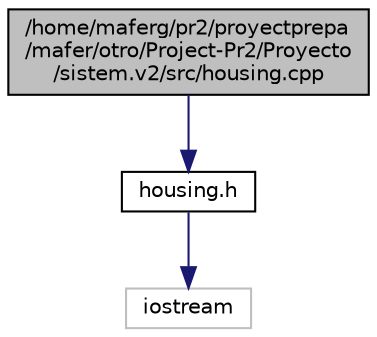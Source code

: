 digraph "/home/maferg/pr2/proyectprepa/mafer/otro/Project-Pr2/Proyecto/sistem.v2/src/housing.cpp"
{
  edge [fontname="Helvetica",fontsize="10",labelfontname="Helvetica",labelfontsize="10"];
  node [fontname="Helvetica",fontsize="10",shape=record];
  Node1 [label="/home/maferg/pr2/proyectprepa\l/mafer/otro/Project-Pr2/Proyecto\l/sistem.v2/src/housing.cpp",height=0.2,width=0.4,color="black", fillcolor="grey75", style="filled", fontcolor="black"];
  Node1 -> Node2 [color="midnightblue",fontsize="10",style="solid"];
  Node2 [label="housing.h",height=0.2,width=0.4,color="black", fillcolor="white", style="filled",URL="$housing_8h.html"];
  Node2 -> Node3 [color="midnightblue",fontsize="10",style="solid"];
  Node3 [label="iostream",height=0.2,width=0.4,color="grey75", fillcolor="white", style="filled"];
}
